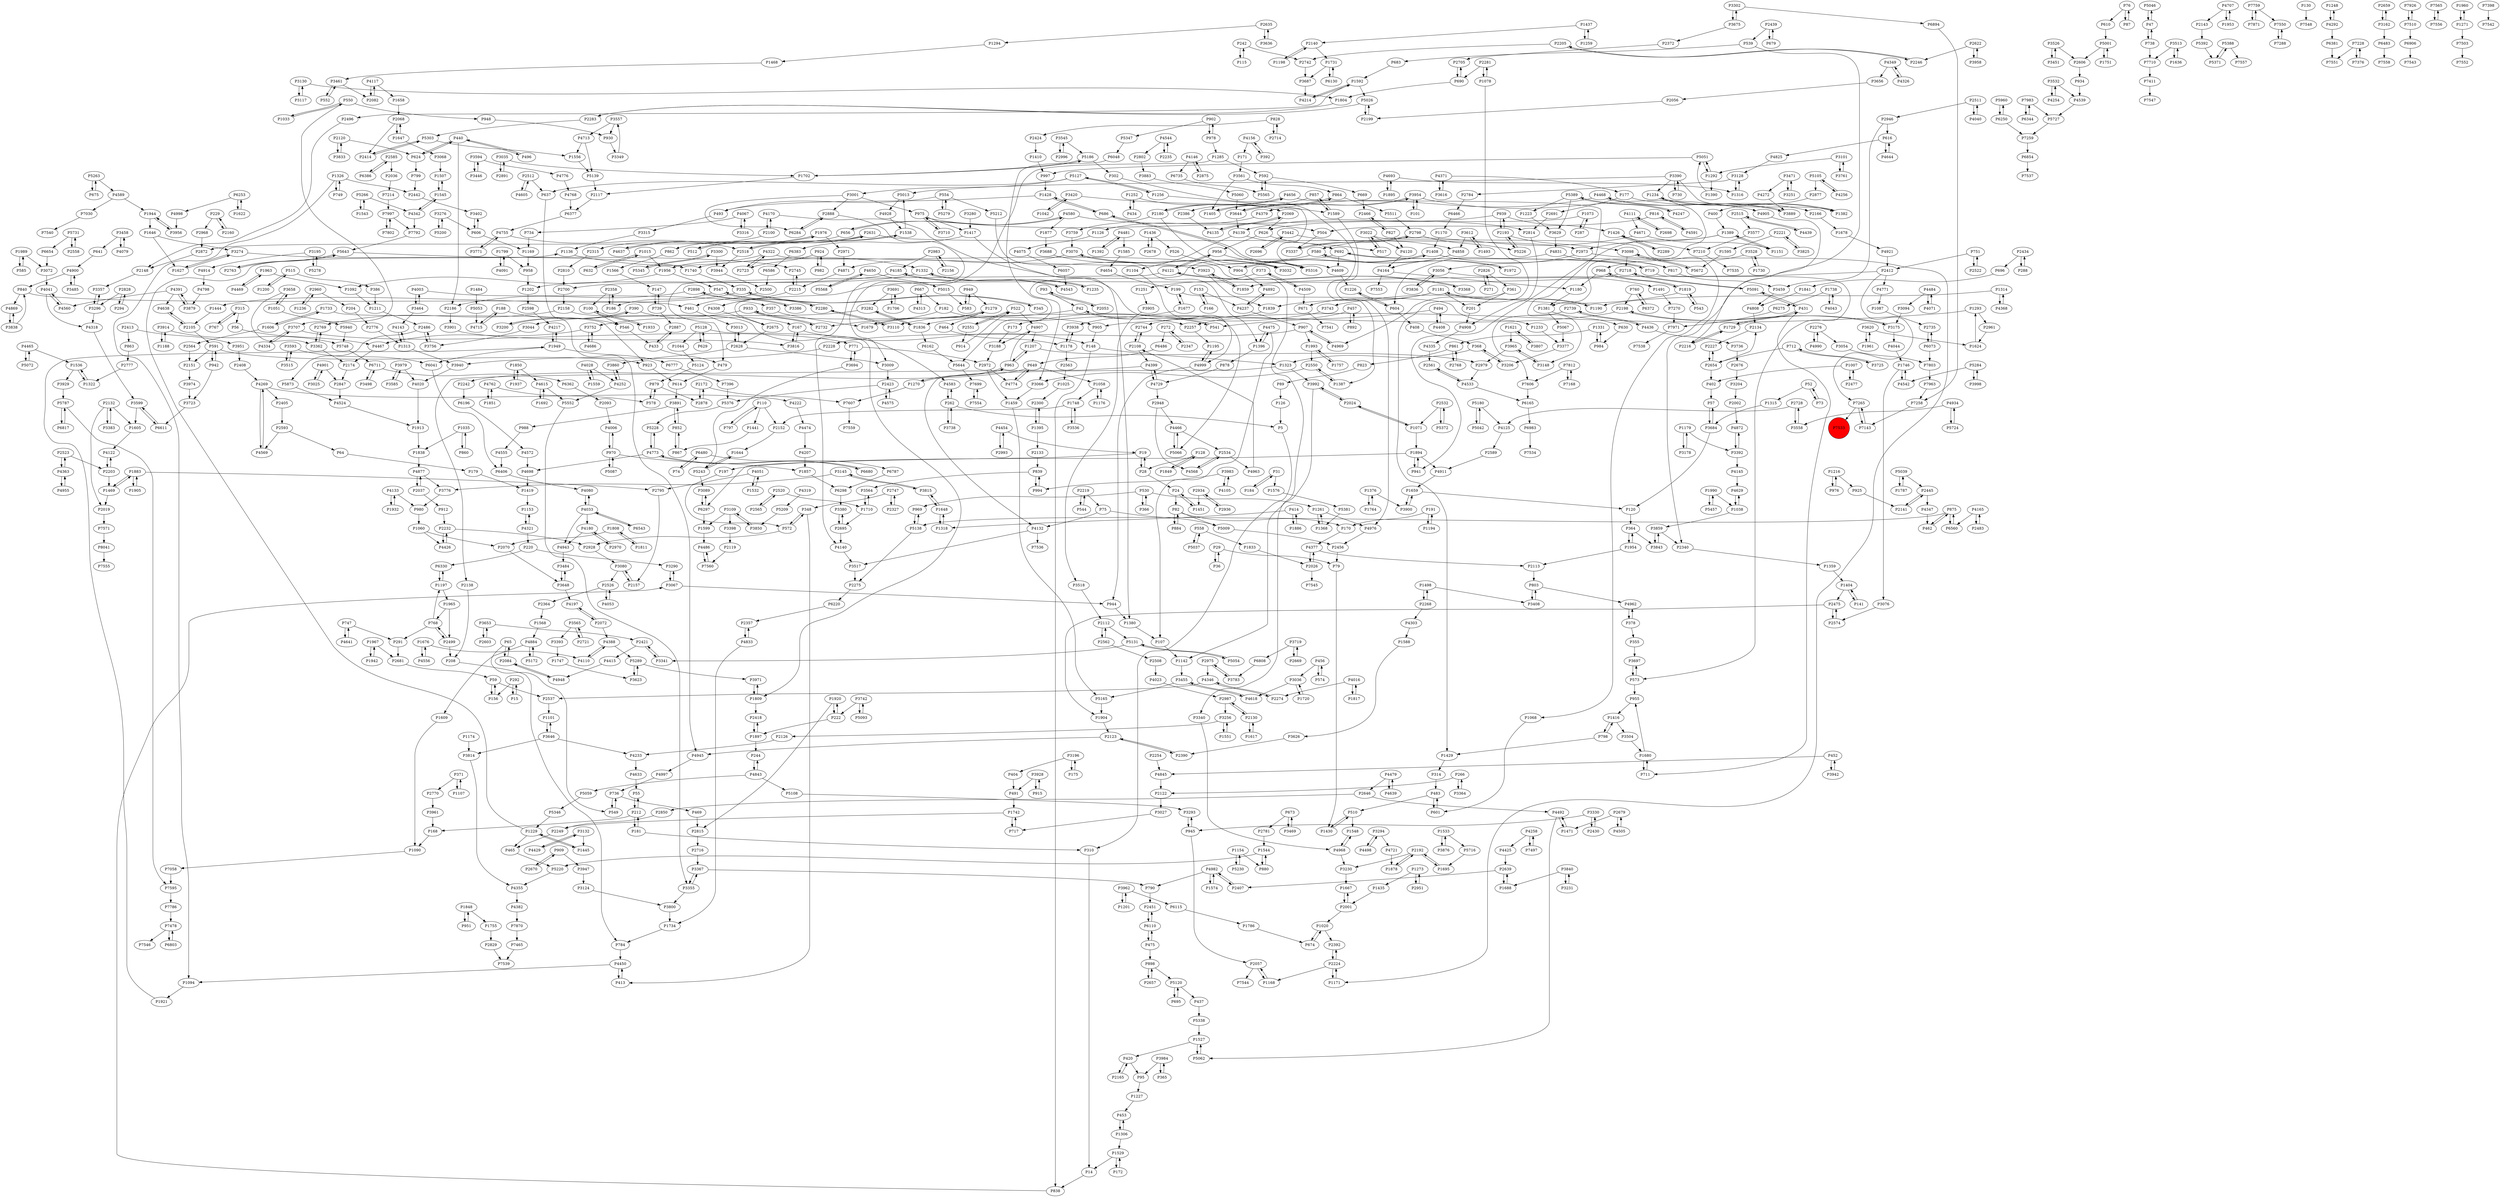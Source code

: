 digraph {
	P1428 -> P493
	P1498 -> P3408
	P19 -> P6297
	P2442 -> P3402
	P28 -> P19
	P4877 -> P2037
	P2072 -> P4197
	P2358 -> P100
	P4962 -> P378
	P3761 -> P3101
	P1007 -> P2477
	P3196 -> P404
	P4143 -> P1313
	P3850 -> P3109
	P3992 -> P2024
	P2961 -> P1624
	P1559 -> P4028
	P504 -> P3337
	P89 -> P126
	P4466 -> P5066
	P5568 -> P4650
	P1223 -> P3629
	P5960 -> P6250
	P1007 -> P402
	P839 -> P994
	P1376 -> P1764
	P2523 -> P2203
	P4033 -> P4180
	P4197 -> P2072
	P2002 -> P4872
	P1252 -> P434
	P14 -> P838
	P768 -> P1197
	P4020 -> P1913
	P1436 -> P526
	P1469 -> P2019
	P3974 -> P3723
	P6297 -> P1599
	P2728 -> P4125
	P3648 -> P4197
	P4140 -> P3517
	P2130 -> P2987
	P5062 -> P1527
	P736 -> P549
	P4544 -> P2802
	P4321 -> P220
	P4222 -> P4474
	P2108 -> P4399
	P5046 -> P47
	P3302 -> P3675
	P1322 -> P1536
	P2057 -> P1168
	P1894 -> P197
	P6115 -> P1786
	P335 -> P1444
	P2232 -> P2928
	P1993 -> P1757
	P3464 -> P4003
	P1731 -> P6130
	P2157 -> P3080
	P2280 -> P3110
	P420 -> P2165
	P2993 -> P4454
	P5087 -> P970
	P1404 -> P141
	P4831 -> P604
	P3577 -> P7210
	P4117 -> P1658
	P1897 -> P2418
	P898 -> P2657
	P6298 -> P3380
	P1877 -> P3688
	P2646 -> P2850
	P2412 -> P7265
	P827 -> P2466
	P2551 -> P914
	P2423 -> P5376
	P2888 -> P6284
	P3504 -> P1680
	P1416 -> P3504
	P1605 -> P4122
	P4755 -> P3771
	P3594 -> P3446
	P1841 -> P4808
	P1878 -> P2192
	P3274 -> P1627
	P4349 -> P4326
	P768 -> P2499
	P686 -> P5316
	P1710 -> P2695
	P1755 -> P2829
	P5131 -> P5054
	P4650 -> P5568
	P156 -> P59
	P2203 -> P4122
	P912 -> P2232
	P1273 -> P1435
	P4997 -> P736
	P2631 -> P2973
	P4637 -> P1976
	P4921 -> P2412
	P4237 -> P907
	P4347 -> P462
	P3942 -> P452
	P5388 -> P5371
	P7759 -> P7871
	P5787 -> P6817
	P4575 -> P2423
	P1622 -> P6253
	P1734 -> P784
	P2698 -> P4111
	P4505 -> P2679
	P1256 -> P4609
	P5716 -> P1695
	P220 -> P3290
	P4798 -> P3879
	P390 -> P167
	P2934 -> P1451
	P857 -> P2386
	P994 -> P839
	P592 -> P669
	P2224 -> P1171
	P1058 -> P1748
	P2565 -> P2520
	P2946 -> P3459
	P2268 -> P1498
	P2340 -> P1359
	P2280 -> P547
	P2598 -> P4217
	P3442 -> P4858
	P4474 -> P4207
	P1259 -> P1437
	P4943 -> P3484
	P272 -> P6486
	P4524 -> P1913
	P3742 -> P5093
	P6586 -> P2500
	P949 -> P1279
	P583 -> P949
	P3526 -> P3451
	P2445 -> P2141
	P1316 -> P3128
	P630 -> P984
	P3455 -> P5165
	P4363 -> P2523
	P604 -> P1226
	P5072 -> P4465
	P3688 -> P3923
	P4492 -> P1471
	P130 -> P7548
	P3390 -> P5013
	P3251 -> P3471
	P357 -> P1679
	P3101 -> P3761
	P1659 -> P3900
	P1748 -> P2152
	P3938 -> P1178
	P4773 -> P5228
	P573 -> P3697
	P541 -> P42
	P3022 -> P1068
	P2551 -> P522
	P4254 -> P3532
	P4170 -> P2100
	P3620 -> P1624
	P1234 -> P1382
	P6983 -> P7534
	P302 -> P1387
	P930 -> P3349
	P15 -> P292
	P3984 -> P365
	P3124 -> P3800
	P3836 -> P3056
	P371 -> P2770
	P2123 -> P2390
	P469 -> P2815
	P1417 -> P1380
	P5066 -> P4466
	P3393 -> P1747
	P3593 -> P3515
	P6611 -> P3599
	P1382 -> P1234
	P6220 -> P2357
	P5059 -> P5346
	P924 -> P982
	P5552 -> P3355
	P798 -> P1416
	P7478 -> P6803
	P1405 -> P864
	P522 -> P4907
	P771 -> P2972
	P1292 -> P1390
	P580 -> P1972
	P2424 -> P1410
	P288 -> P2434
	P712 -> P3725
	P390 -> P3200
	P1576 -> P5381
	P2249 -> P465
	P7214 -> P7997
	P1107 -> P371
	P291 -> P2681
	P4388 -> P4110
	P3001 -> P6284
	P1168 -> P2057
	P1617 -> P2130
	P4771 -> P1087
	P4755 -> P2518
	P2203 -> P1469
	P5392 -> P5371
	P2113 -> P803
	P1390 -> P5051
	P3044 -> P3756
	P110 -> P1441
	P1574 -> P4982
	P5105 -> P4256
	P3001 -> P2888
	P5015 -> P583
	P4335 -> P2561
	P1178 -> P2563
	P4185 -> P2700
	P82 -> P170
	P624 -> P440
	P924 -> P2723
	P2747 -> P348
	P7812 -> P7606
	P958 -> P1202
	P4572 -> P4698
	P2105 -> P591
	P4170 -> P5066
	P5727 -> P7259
	P366 -> P530
	P1533 -> P5716
	P2875 -> P4146
	P153 -> P166
	P4436 -> P2739
	P4346 -> P2537
	P3710 -> P975
	P1261 -> P1368
	P4945 -> P4997
	P1895 -> P4693
	P909 -> P2670
	P2654 -> P2227
	P3035 -> P2891
	P3098 -> P2718
	P695 -> P5120
	P673 -> P3469
	P4892 -> P4237
	P335 -> P345
	P7997 -> P7792
	P1234 -> P1381
	P1073 -> P287
	P3833 -> P2120
	P1667 -> P2001
	P3594 -> P4776
	P3471 -> P4272
	P616 -> P4825
	P79 -> P1430
	P5731 -> P2558
	P2215 -> P4308
	P5 -> P310
	P840 -> P4869
	P1154 -> P5230
	P2132 -> P2019
	P4774 -> P649
	P3771 -> P4755
	P3840 -> P3231
	P2718 -> P2675
	P4871 -> P2215
	P2216 -> P1729
	P197 -> P572
	P1990 -> P1038
	P2132 -> P3383
	P3256 -> P1551
	P573 -> P955
	P414 -> P1886
	P2972 -> P1459
	P4122 -> P2203
	P4146 -> P2875
	P1949 -> P6041
	P7997 -> P7802
	P95 -> P1227
	P690 -> P1804
	P1252 -> P2069
	P3859 -> P2340
	P6383 -> P6586
	P3965 -> P3148
	P4580 -> P1877
	P4391 -> P3879
	P3022 -> P517
	P2523 -> P4363
	P1949 -> P6777
	P2973 -> P3056
	P2439 -> P679
	P1170 -> P1408
	P1035 -> P860
	P3653 -> P2421
	P1248 -> P4292
	P2522 -> P751
	P4877 -> P3776
	P3725 -> P712
	P892 -> P457
	P1595 -> P5672
	P2558 -> P5731
	P1677 -> P199
	P3752 -> P4467
	P6330 -> P1197
	P1176 -> P1058
	P968 -> P1180
	P402 -> P57
	P3420 -> P1589
	P1545 -> P4342
	P5172 -> P4884
	P1226 -> P604
	P2659 -> P3162
	P314 -> P483
	P683 -> P1592
	P1408 -> P904
	P1368 -> P1261
	P1416 -> P798
	P4091 -> P1799
	P6480 -> P74
	P790 -> P2451
	P1313 -> P4143
	P3485 -> P4900
	P2744 -> P2108
	P1883 -> P1905
	P4165 -> P2483
	P3027 -> P717
	P526 -> P904
	P494 -> P4408
	P7396 -> P5376
	P1536 -> P1322
	P3743 -> P173
	P2205 -> P2742
	P5289 -> P3971
	P3838 -> P4869
	P4326 -> P4349
	P5200 -> P3276
	P970 -> P4006
	P546 -> P433
	P2174 -> P2847
	P878 -> P4729
	P2888 -> P4140
	P7983 -> P5727
	P692 -> P719
	P686 -> P1428
	P1624 -> P1293
	P948 -> P930
	P591 -> P942
	P4003 -> P357
	P6711 -> P3498
	P167 -> P3816
	P1313 -> P3940
	P2001 -> P1667
	P1538 -> P5013
	P1169 -> P958
	P4322 -> P1956
	P220 -> P6330
	P5565 -> P592
	P57 -> P3684
	P1408 -> P817
	P5165 -> P1904
	P1285 -> P3009
	P4468 -> P3889
	P2550 -> P3066
	P2716 -> P3367
	P3330 -> P945
	P1592 -> P5026
	P491 -> P1742
	P24 -> P1451
	P1799 -> P4091
	P5093 -> P3742
	P3561 -> P864
	P2414 -> P5303
	P4721 -> P1878
	P738 -> P7710
	P4023 -> P2987
	P5180 -> P4125
	P3807 -> P1621
	P1976 -> P4637
	P1648 -> P3815
	P4051 -> P2795
	P7288 -> P7550
	P2520 -> P1710
	P4121 -> P3368
	P4121 -> P956
	P3900 -> P1659
	P6480 -> P6787
	P2439 -> P539
	P547 -> P186
	P1331 -> P984
	P73 -> P52
	P5091 -> P431
	P3392 -> P4145
	P3128 -> P2784
	P4006 -> P970
	P408 -> P368
	P2407 -> P4982
	P6250 -> P5960
	P550 -> P3707
	P3196 -> P175
	P272 -> P2347
	P3623 -> P5289
	P852 -> P867
	P3280 -> P1417
	P1179 -> P3178
	P1273 -> P2951
	P1606 -> P1733
	P4075 -> P6057
	P7926 -> P7510
	P3009 -> P2423
	P3296 -> P3357
	P2037 -> P4877
	P182 -> P2732
	P2180 -> P3759
	P3446 -> P3594
	P1417 -> P6383
	P1035 -> P1838
	P558 -> P1833
	P4901 -> P3025
	P42 -> P541
	P6377 -> P4755
	P4346 -> P2274
	P1306 -> P453
	P2126 -> P4233
	P2001 -> P1020
	P3565 -> P3393
	P2140 -> P1731
	P624 -> P799
	P3646 -> P1101
	P6381 -> P7551
	P2829 -> P7539
	P1507 -> P1545
	P6560 -> P875
	P4439 -> P2515
	P2675 -> P2628
	P3364 -> P266
	P2165 -> P420
	P2315 -> P2810
	P262 -> P3738
	P1730 -> P3528
	P4469 -> P1963
	P1396 -> P878
	P2872 -> P2148
	P2562 -> P2508
	P6057 -> P4543
	P2357 -> P4833
	P861 -> P823
	P3368 -> P4121
	P4969 -> P907
	P7554 -> P7699
	P4467 -> P2174
	P6196 -> P4572
	P433 -> P479
	P2971 -> P4871
	P2728 -> P3558
	P1256 -> P5127
	P3905 -> P3518
	P816 -> P4591
	P368 -> P1323
	P5303 -> P1556
	P2585 -> P6386
	P2802 -> P3883
	P2696 -> P3442
	P6253 -> P1622
	P6680 -> P4773
	P2300 -> P1395
	P1702 -> P5186
	P355 -> P3697
	P1731 -> P3687
	P6344 -> P7983
	P1819 -> P3743
	P6165 -> P6983
	P7228 -> P7376
	P2327 -> P2747
	P939 -> P2193
	P242 -> P2742
	P816 -> P504
	P3117 -> P3130
	P5042 -> P5180
	P4776 -> P4768
	P1747 -> P3623
	P1848 -> P951
	P616 -> P4644
	P3067 -> P944
	P3282 -> P1836
	P2603 -> P3653
	P4105 -> P3983
	P2192 -> P3230
	P2654 -> P2134
	P2515 -> P3577
	P3954 -> P101
	P2973 -> P1171
	P5284 -> P4542
	P6372 -> P760
	P671 -> P7541
	P4825 -> P3128
	P4391 -> P4638
	P4999 -> P1195
	P4313 -> P667
	P3658 -> P3362
	P942 -> P591
	P1954 -> P364
	P2134 -> P2227
	P3719 -> P6808
	P2676 -> P3204
	P201 -> P4908
	P530 -> P366
	P5644 -> P7699
	P2512 -> P4605
	P1738 -> P4043
	P4481 -> P1392
	P292 -> P15
	P988 -> P4555
	P3461 -> P552
	P1092 -> P1211
	P6777 -> P7396
	P4968 -> P3230
	P1746 -> P4542
	P3646 -> P4233
	P799 -> P2442
	P1179 -> P3392
	P751 -> P2522
	P184 -> P31
	P128 -> P28
	P656 -> P862
	P3036 -> P1720
	P4533 -> P2561
	P1389 -> P1151
	P3056 -> P1491
	P3616 -> P4371
	P7871 -> P7759
	P4041 -> P4560
	P1692 -> P4615
	P1678 -> P4921
	P975 -> P2814
	P2705 -> P690
	P1894 -> P941
	P4833 -> P1734
	P1961 -> P3620
	P739 -> P147
	P42 -> P3110
	P1235 -> P1332
	P4583 -> P262
	P440 -> P496
	P4125 -> P2589
	P1437 -> P2140
	P951 -> P1848
	P554 -> P493
	P2423 -> P4575
	P6854 -> P7537
	P3951 -> P2408
	P719 -> P573
	P1044 -> P5124
	P4556 -> P1676
	P4120 -> P4164
	P3545 -> P2996
	P1658 -> P2068
	P465 -> P5220
	P1606 -> P2564
	P65 -> P549
	P3691 -> P1706
	P4773 -> P6680
	P7565 -> P7556
	P4033 -> P4943
	P1956 -> P1092
	P862 -> P1566
	P378 -> P4962
	P7465 -> P7539
	P461 -> P3013
	P968 -> P1819
	P4256 -> P5105
	P3947 -> P3124
	P5748 -> P6711
	P861 -> P2768
	P74 -> P6480
	P3094 -> P3175
	P923 -> P614
	P2563 -> P1025
	P1738 -> P6275
	P1956 -> P547
	P7812 -> P7168
	P4509 -> P373
	P4484 -> P4071
	P6250 -> P7259
	P2628 -> P3860
	P4693 -> P1316
	P2635 -> P3636
	P2224 -> P2392
	P4544 -> P2235
	P191 -> P1194
	P75 -> P5009
	P5209 -> P3850
	P5051 -> P997
	P1548 -> P4968
	P2631 -> P512
	P52 -> P73
	P3110 -> P2280
	P3684 -> P120
	P1786 -> P674
	P2798 -> P3337
	P1426 -> P2289
	P1920 -> P2815
	P3961 -> P168
	P1468 -> P3461
	P6803 -> P7478
	P1261 -> P4976
	P413 -> P4450
	P2975 -> P3783
	P3646 -> P3814
	P365 -> P3984
	P5511 -> P2798
	P2180 -> P4656
	P4342 -> P7792
	P3979 -> P3585
	P934 -> P4539
	P3175 -> P4044
	P2486 -> P5873
	P31 -> P184
	P452 -> P3942
	P734 -> P1169
	P4713 -> P1556
	P1498 -> P2268
	P4568 -> P2534
	P244 -> P4843
	P4319 -> P5209
	P2158 -> P4583
	P2593 -> P64
	P4934 -> P3558
	P2739 -> P4436
	P3891 -> P988
	P2776 -> P1313
	P1060 -> P4426
	P1435 -> P2001
	P2574 -> P2475
	P4269 -> P4222
	P4639 -> P4479
	P5091 -> P2718
	P515 -> P1200
	P5228 -> P4773
	P907 -> P4969
	P904 -> P4892
	P1171 -> P2224
	P2898 -> P3386
	P2140 -> P1198
	P2622 -> P3958
	P4591 -> P816
	P3274 -> P1740
	P1430 -> P510
	P4033 -> P4080
	P2193 -> P3098
	P315 -> P56
	P5105 -> P2877
	P7265 -> P7533
	P171 -> P3561
	P3983 -> P994
	P4858 -> P4164
	P186 -> P2358
	P3707 -> P4334
	P6162 -> P5644
	P1285 -> P592
	P5108 -> P3293
	P2593 -> P4569
	P2511 -> P2946
	P3054 -> P7803
	P610 -> P5001
	P2072 -> P4388
	P550 -> P948
	P5724 -> P4934
	P4609 -> P1226
	P2483 -> P4165
	P7759 -> P7550
	P1445 -> P1229
	P3109 -> P3850
	P2635 -> P1294
	P2589 -> P4911
	P2739 -> P7606
	P6466 -> P1170
	P1197 -> P1965
	P93 -> P42
	P1236 -> P2960
	P4067 -> P3316
	P3080 -> P2157
	P4258 -> P4425
	P550 -> P1033
	P4955 -> P4363
	P147 -> P739
	P1202 -> P2598
	P1679 -> P1279
	P1294 -> P1468
	P3752 -> P4686
	P4040 -> P2511
	P3032 -> P3070
	P3367 -> P3355
	P543 -> P1819
	P6654 -> P3072
	P2828 -> P294
	P2714 -> P828
	P7607 -> P7559
	P1729 -> P431
	P2654 -> P402
	P4165 -> P6560
	P4292 -> P1248
	P1180 -> P1381
	P7210 -> P7535
	P3451 -> P3526
	P7058 -> P7595
	P3694 -> P5243
	P2421 -> P3341
	P3940 -> P4020
	P1894 -> P4911
	P400 -> P1389
	P1020 -> P2392
	P1437 -> P1259
	P2691 -> P2814
	P3984 -> P95
	P100 -> P1933
	P5230 -> P1154
	P7478 -> P7546
	P2987 -> P2130
	P3914 -> P5748
	P7550 -> P7288
	P3815 -> P1648
	P2268 -> P4303
	P1292 -> P5051
	P4041 -> P4318
	P2386 -> P4135
	P7497 -> P4258
	P1469 -> P1883
	P2500 -> P461
	P7560 -> P4486
	P4539 -> P5727
	P626 -> P956
	P817 -> P3459
	P3653 -> P2603
	P2372 -> P2705
	P1989 -> P3072
	P2132 -> P1605
	P1326 -> P749
	P3089 -> P6297
	P4247 -> P5389
	P2105 -> P4638
	P4928 -> P1538
	P2024 -> P3992
	P6253 -> P4998
	P3195 -> P4914
	P3148 -> P3965
	P3066 -> P1459
	P2193 -> P939
	P2224 -> P1168
	P1648 -> P1318
	P3128 -> P1316
	P522 -> P2551
	P1451 -> P24
	P3067 -> P3290
	P76 -> P87
	P5124 -> P879
	P1126 -> P4075
	P4111 -> P2698
	P2019 -> P7571
	P2562 -> P2112
	P5026 -> P2283
	P3458 -> P4079
	P3290 -> P3067
	P2960 -> P1236
	P1293 -> P905
	P909 -> P3947
	P2198 -> P3175
	P2192 -> P1695
	P7556 -> P7565
	P1441 -> P867
	P315 -> P767
	P153 -> P4237
	P1104 -> P4999
	P978 -> P902
	P1181 -> P1190
	P3377 -> P3206
	P294 -> P2828
	P2405 -> P2593
	P2466 -> P827
	P2024 -> P1071
	P1033 -> P550
	P2228 -> P3940
	P3956 -> P1944
	P4905 -> P2216
	P3025 -> P4901
	P3962 -> P6115
	P2082 -> P4117
	P5212 -> P1396
	P2970 -> P4180
	P5051 -> P1292
	P1201 -> P3962
	P4028 -> P4252
	P110 -> P2152
	P2877 -> P400
	P1592 -> P2496
	P1323 -> P4132
	P945 -> P3293
	P7270 -> P7971
	P494 -> P541
	P76 -> P610
	P1592 -> P4214
	P3825 -> P2221
	P5120 -> P695
	P949 -> P583
	P898 -> P5120
	P6817 -> P5787
	P2781 -> P1544
	P3098 -> P5672
	P287 -> P1073
	P3859 -> P3843
	P2390 -> P2123
	P2768 -> P861
	P3518 -> P2112
	P2561 -> P4533
	P1585 -> P4654
	P222 -> P1897
	P3901 -> P3816
	P747 -> P291
	P1811 -> P1808
	P4907 -> P3188
	P3675 -> P2372
	P2100 -> P2315
	P2670 -> P909
	P2723 -> P4322
	P5389 -> P3629
	P2242 -> P6196
	P4269 -> P2405
	P614 -> P3891
	P5139 -> P2117
	P3068 -> P1507
	P749 -> P1326
	P6130 -> P1731
	P1270 -> P7607
	P2678 -> P1436
	P55 -> P212
	P592 -> P5565
	P970 -> P1857
	P3132 -> P1445
	P2515 -> P4439
	P1151 -> P1389
	P3296 -> P4318
	P262 -> P4583
	P1538 -> P2518
	P4111 -> P4671
	P2628 -> P3013
	P2068 -> P1647
	P803 -> P3408
	P404 -> P491
	P4569 -> P4269
	P47 -> P5046
	P1404 -> P2475
	P4901 -> P2847
	P120 -> P364
	P6711 -> P6362
	P4884 -> P5172
	P4982 -> P790
	P2695 -> P4140
	P606 -> P1169
	P378 -> P355
	P2960 -> P204
	P2518 -> P3944
	P1944 -> P3956
	P6041 -> P6406
	P212 -> P55
	P4843 -> P5108
	P4479 -> P4639
	P673 -> P2781
	P4003 -> P3464
	P2520 -> P2565
	P115 -> P242
	P2518 -> P1538
	P56 -> P4467
	P3315 -> P1136
	P7870 -> P7465
	P1543 -> P5266
	P166 -> P153
	P1967 -> P2681
	P1181 -> P1839
	P2639 -> P2407
	P3928 -> P915
	P4968 -> P1548
	P4156 -> P171
	P679 -> P2439
	P3390 -> P1382
	P674 -> P1020
	P2795 -> P2157
	P4233 -> P4633
	P2550 -> P1387
	P2979 -> P4533
	P2276 -> P4990
	P3599 -> P6611
	P310 -> P14
	P747 -> P4641
	P204 -> P2776
	P2186 -> P3901
	P1972 -> P580
	P717 -> P1742
	P1532 -> P4051
	P4146 -> P6735
	P969 -> P5138
	P2508 -> P4023
	P852 -> P3891
	P1989 -> P585
	P29 -> P36
	P4509 -> P671
	P5672 -> P3098
	P5940 -> P5748
	P4914 -> P4798
	P75 -> P4132
	P1190 -> P1181
	P5873 -> P4524
	P1211 -> P2486
	P4133 -> P1932
	P1921 -> P1949
	P2850 -> P2249
	P3188 -> P2972
	P1315 -> P3684
	P530 -> P969
	P2219 -> P544
	P667 -> P182
	P760 -> P2198
	P6110 -> P475
	P2108 -> P2744
	P902 -> P5347
	P3282 -> P3044
	P172 -> P1529
	P554 -> P5279
	P3195 -> P5278
	P4481 -> P1585
	P4408 -> P494
	P1646 -> P3274
	P7510 -> P6906
	P574 -> P456
	P5388 -> P7557
	P3691 -> P3282
	P4589 -> P7030
	P3838 -> P840
	P5371 -> P5388
	P840 -> P461
	P515 -> P386
	P2534 -> P4568
	P7411 -> P7547
	P4053 -> P2526
	P1804 -> P2283
	P266 -> P3364
	P1746 -> P3076
	P2534 -> P4963
	P6110 -> P2451
	P2084 -> P65
	P4729 -> P4399
	P52 -> P1315
	P5289 -> P3623
	P2130 -> P1617
	P364 -> P1954
	P2254 -> P4845
	P2763 -> P5643
	P2679 -> P4505
	P3362 -> P2769
	P3883 -> P5060
	P2056 -> P2199
	P5128 -> P1044
	P2227 -> P2654
	P440 -> P2186
	P7265 -> P7143
	P7786 -> P7478
	P3891 -> P852
	P3383 -> P2132
	P1937 -> P1850
	P199 -> P1677
	P1251 -> P3905
	P3564 -> P1710
	P875 -> P462
	P2221 -> P1595
	P4121 -> P479
	P1551 -> P3256
	P3022 -> P4120
	P1965 -> P768
	P1963 -> P4469
	P4656 -> P3148
	P5060 -> P3644
	P414 -> P1318
	P1153 -> P4321
	P483 -> P601
	P3517 -> P2275
	P4117 -> P2082
	P3302 -> P6894
	P2123 -> P4945
	P4845 -> P2122
	P126 -> P5
	P1174 -> P3814
	P2120 -> P624
	P364 -> P3843
	P2198 -> P1836
	P1020 -> P674
	P5243 -> P1644
	P914 -> P522
	P547 -> P2280
	P4436 -> P3736
	P179 -> P1419
	P984 -> P1331
	P864 -> P5511
	P1960 -> P1271
	P4214 -> P1592
	P1227 -> P453
	P1071 -> P1894
	P1216 -> P925
	P7030 -> P7540
	P4650 -> P5015
	P915 -> P3928
	P2026 -> P4377
	P907 -> P1993
	P580 -> P1740
	P59 -> P2537
	P860 -> P1035
	P4016 -> P2274
	P5026 -> P2199
	P784 -> P4450
	P1904 -> P2123
	P7258 -> P7143
	P496 -> P440
	P1306 -> P1529
	P1544 -> P880
	P649 -> P2242
	P5303 -> P2414
	P975 -> P1417
	P7699 -> P7554
	P3341 -> P2421
	P823 -> P89
	P3013 -> P2628
	P4644 -> P616
	P4132 -> P7536
	P101 -> P3954
	P5278 -> P3195
	P453 -> P1306
	P1154 -> P880
	P1396 -> P4475
	P7971 -> P7538
	P2274 -> P4346
	P2445 -> P4347
	P3162 -> P2659
	P857 -> P1589
	P2975 -> P4346
	P3889 -> P4468
	P2769 -> P3362
	P3357 -> P3296
	P4139 -> P692
	P1527 -> P5062
	P4145 -> P4629
	P2057 -> P7544
	P3109 -> P3398
	P4638 -> P2105
	P82 -> P884
	P1419 -> P1153
	P1740 -> P335
	P6048 -> P5644
	P2486 -> P3756
	P5372 -> P2532
	P3929 -> P5787
	P1849 -> P128
	P2364 -> P1568
	P2408 -> P4269
	P4454 -> P2993
	P6894 -> P7258
	P3528 -> P1730
	P2122 -> P3027
	P649 -> P1058
	P3515 -> P3593
	P879 -> P2878
	P4831 -> P817
	P5316 -> P686
	P4693 -> P1895
	P1676 -> P4110
	P4963 -> P2108
	P3355 -> P3367
	P3558 -> P2728
	P4371 -> P177
	P1609 -> P1090
	P768 -> P291
	P4164 -> P7553
	P1195 -> P4999
	P1527 -> P420
	P902 -> P978
	P1090 -> P7058
	P2412 -> P1859
	P1680 -> P955
	P2156 -> P2983
	P1932 -> P4133
	P667 -> P4313
	P1025 -> P2300
	P3256 -> P2126
	P4080 -> P4033
	P6735 -> P5565
	P3719 -> P2669
	P1636 -> P3513
	P1178 -> P3938
	P5186 -> P302
	P3200 -> P390
	P5787 -> P7595
	P4399 -> P2138
	P2810 -> P2700
	P1886 -> P414
	P456 -> P574
	P3536 -> P1748
	P3330 -> P2430
	P1566 -> P147
	P6386 -> P2585
	P440 -> P624
	P1293 -> P2961
	P7376 -> P7228
	P730 -> P3390
	P1136 -> P1332
	P963 -> P4907
	P7228 -> P7551
	P177 -> P2166
	P3612 -> P1493
	P475 -> P898
	P692 -> P4609
	P5389 -> P1223
	P1078 -> P1429
	P956 -> P5316
	P4133 -> P980
	P4342 -> P1545
	P4318 -> P3599
	P3684 -> P57
	P6483 -> P7558
	P371 -> P1107
	P4990 -> P2276
	P1436 -> P2678
	P4872 -> P3392
	P4207 -> P1857
	P6297 -> P3089
	P2215 -> P2745
	P348 -> P572
	P2826 -> P361
	P3076 -> P2574
	P1207 -> P963
	P7606 -> P6165
	P879 -> P578
	P475 -> P6110
	P2631 -> P2872
	P578 -> P879
	P2814 -> P4908
	P939 -> P4139
	P2695 -> P3380
	P3498 -> P6711
	P1954 -> P2113
	P3944 -> P2500
	P457 -> P892
	P4322 -> P3340
	P2646 -> P4492
	P4272 -> P3889
	P6073 -> P7803
	P3928 -> P491
	P1395 -> P2133
	P4686 -> P3752
	P760 -> P6372
	P1060 -> P2070
	P457 -> P2257
	P6073 -> P2735
	P2100 -> P4170
	P3145 -> P3776
	P1742 -> P717
	P1051 -> P5940
	P348 -> P413
	P1318 -> P1648
	P1229 -> P1445
	P2669 -> P3719
	P1729 -> P2216
	P188 -> P546
	P4258 -> P7497
	P3080 -> P2526
	P4454 -> P19
	P1799 -> P958
	P4164 -> P1180
	P3971 -> P1809
	P1710 -> P3564
	P3392 -> P4872
	P3362 -> P2174
	P1993 -> P2550
	P1038 -> P4629
	P2281 -> P1078
	P5131 -> P3341
	P2983 -> P4185
	P6543 -> P4033
	P29 -> P79
	P1556 -> P5139
	P1381 -> P630
	P3204 -> P2002
	P3035 -> P1702
	P3230 -> P1667
	P5279 -> P554
	P1599 -> P4486
	P1279 -> P464
	P188 -> P4715
	P1787 -> P5039
	P191 -> P170
	P4349 -> P3656
	P2148 -> P3357
	P5138 -> P2275
	P1859 -> P3923
	P933 -> P2732
	P1491 -> P7270
	P4900 -> P840
	P4998 -> P3956
	P2887 -> P433
	P1326 -> P1094
	P1094 -> P1921
	P530 -> P1261
	P1429 -> P314
	P373 -> P1251
	P3557 -> P4713
	P554 -> P5212
	P2392 -> P2224
	P6406 -> P4080
	P4533 -> P6165
	P2742 -> P3687
	P4589 -> P1944
	P5053 -> P4715
	P945 -> P2057
	P4382 -> P7870
	P1942 -> P1967
	P2777 -> P1322
	P1695 -> P2192
	P3109 -> P1599
	P4016 -> P1817
	P4629 -> P1038
	P1809 -> P2418
	P2951 -> P1273
	P3294 -> P4721
	P199 -> P1233
	P5338 -> P1527
	P2496 -> P2148
	P2151 -> P3974
	P2537 -> P1101
	P944 -> P1380
	P59 -> P156
	P978 -> P1285
	P1197 -> P6330
	P3675 -> P3302
	P3636 -> P2635
	P4071 -> P4484
	P2221 -> P3825
	P7143 -> P7265
	P3459 -> P4808
	P2084 -> P4948
	P4707 -> P2143
	P3658 -> P1051
	P3471 -> P3251
	P2117 -> P6377
	P3300 -> P5345
	P2948 -> P4466
	P361 -> P201
	P2180 -> P3032
	P544 -> P2219
	P3742 -> P222
	P4907 -> P1207
	P5263 -> P4589
	P1194 -> P191
	P1589 -> P4976
	P1426 -> P7210
	P3694 -> P771
	P3561 -> P1405
	P3072 -> P4041
	P1216 -> P976
	P464 -> P1178
	P2138 -> P208
	P2983 -> P2156
	P19 -> P28
	P4948 -> P2084
	P2972 -> P4774
	P2499 -> P208
	P433 -> P2887
	P6275 -> P7971
	P6808 -> P3783
	P170 -> P4377
	P7802 -> P7997
	P3402 -> P606
	P2679 -> P1471
	P1808 -> P2070
	P7571 -> P8041
	P1380 -> P107
	P1976 -> P2971
	P3276 -> P606
	P690 -> P2705
	P4808 -> P2134
	P1271 -> P1960
	P4466 -> P2534
	P1545 -> P1507
	P1314 -> P4368
	P1323 -> P3992
	P1270 -> P963
	P4671 -> P1151
	P373 -> P4509
	P2430 -> P3330
	P5263 -> P675
	P2112 -> P2562
	P1392 -> P4481
	P2732 -> P933
	P2421 -> P4415
	P2526 -> P2364
	P3380 -> P2695
	P4560 -> P4041
	P1819 -> P543
	P1588 -> P3626
	P173 -> P3188
	P1071 -> P2024
	P2564 -> P2151
	P3876 -> P1533
	P7710 -> P7411
	P3629 -> P4831
	P483 -> P510
	P4843 -> P5059
	P4180 -> P2970
	P7963 -> P7258
	P2934 -> P2936
	P7792 -> P5643
	P479 -> P614
	P3355 -> P3800
	P3484 -> P3648
	P803 -> P4962
	P345 -> P335
	P2347 -> P272
	P2275 -> P6220
	P3626 -> P2390
	P4450 -> P1094
	P626 -> P517
	P1990 -> P5457
	P1702 -> P2117
	P4363 -> P4955
	P980 -> P1060
	P5643 -> P2763
	P3455 -> P4618
	P976 -> P1216
	P4051 -> P1532
	P2987 -> P3256
	P2770 -> P3961
	P3759 -> P3070
	P637 -> P4945
	P4618 -> P3455
	P431 -> P5091
	P517 -> P3022
	P572 -> P2928
	P1389 -> P941
	P2585 -> P2036
	P1038 -> P3859
	P2160 -> P229
	P1389 -> P2973
	P738 -> P47
	P3656 -> P2056
	P2257 -> P1195
	P4656 -> P2180
	P1078 -> P2281
	P875 -> P5138
	P2606 -> P934
	P1529 -> P14
	P4475 -> P1396
	P5243 -> P3089
	P1621 -> P3807
	P222 -> P1920
	P3316 -> P4067
	P3840 -> P1688
	P93 -> P2053
	P3843 -> P3859
	P2143 -> P5392
	P632 -> P1015
	P456 -> P3036
	P181 -> P310
	P3860 -> P4252
	P4615 -> P5552
	P591 -> P923
	P2036 -> P7214
	P2451 -> P6110
	P3294 -> P4498
	P1850 -> P4615
	P2037 -> P912
	P982 -> P924
	P5127 -> P637
	P4654 -> P199
	P31 -> P1576
	P3958 -> P2622
	P4033 -> P6543
	P3783 -> P2975
	P907 -> P2228
	P181 -> P212
	P167 -> P148
	P3442 -> P2696
	P4426 -> P2232
	P828 -> P2424
	P2828 -> P3296
	P3532 -> P4539
	P242 -> P115
	P4399 -> P4729
	P2141 -> P2445
	P2747 -> P2327
	P1676 -> P4556
	P3814 -> P4355
	P177 -> P2691
	P4492 -> P5062
	P4773 -> P4698
	P2700 -> P2158
	P3979 -> P4020
	P4999 -> P944
	P5128 -> P1809
	P2418 -> P1897
	P3162 -> P6483
	P905 -> P148
	P4377 -> P2113
	P5376 -> P5228
	P3206 -> P368
	P2477 -> P1007
	P970 -> P5087
	P1647 -> P3068
	P601 -> P483
	P5039 -> P1787
	P493 -> P3315
	P5643 -> P2745
	P558 -> P5037
	P4237 -> P4892
	P2928 -> P3080
	P1200 -> P515
	P7259 -> P6854
	P1410 -> P997
	P2070 -> P3648
	P4371 -> P3616
	P2219 -> P75
	P3776 -> P980
	P712 -> P2654
	P229 -> P2968
	P3276 -> P5200
	P110 -> P797
	P2681 -> P59
	P3620 -> P1961
	P827 -> P4120
	P696 -> P1841
	P3526 -> P2606
	P5266 -> P1543
	P3914 -> P1188
	P4217 -> P1949
	P1493 -> P3612
	P5120 -> P437
	P431 -> P1729
	P1897 -> P244
	P2499 -> P768
	P2532 -> P5372
	P128 -> P1849
	P262 -> P5
	P1706 -> P3691
	P1188 -> P3914
	P7398 -> P7542
	P875 -> P6560
	P6787 -> P6298
	P6362 -> P2093
	P3723 -> P6611
	P2456 -> P79
	P3644 -> P3954
	P3738 -> P262
	P1808 -> P1811
	P1742 -> P2249
	P6284 -> P2888
	P2511 -> P4040
	P3923 -> P1859
	P5037 -> P558
	P863 -> P2777
	P955 -> P1416
	P736 -> P469
	P168 -> P1090
	P798 -> P1429
	P5180 -> P5042
	P4269 -> P4569
	P4475 -> P107
	P975 -> P3710
	P5001 -> P2606
	P2968 -> P2872
	P1883 -> P1469
	P3130 -> P3117
	P1042 -> P3420
	P3557 -> P930
	P4465 -> P1536
	P3056 -> P3836
	P437 -> P5338
	P1644 -> P5243
	P5039 -> P2445
	P5226 -> P2193
	P1764 -> P1376
	P4908 -> P4335
	P4641 -> P747
	P3398 -> P2119
	P2276 -> P3054
	P2826 -> P271
	P3337 -> P2798
	P1331 -> P861
	P4833 -> P2357
	P8041 -> P7555
	P3458 -> P641
	P1332 -> P1235
	P5266 -> P4342
	P148 -> P838
	P2878 -> P2172
	P4079 -> P3458
	P36 -> P29
	P3593 -> P6041
	P1836 -> P3282
	P3998 -> P5284
	P1905 -> P1883
	P1181 -> P201
	P1568 -> P4884
	P939 -> P1426
	P767 -> P315
	P1051 -> P3658
	P1944 -> P1646
	P884 -> P82
	P2948 -> P4568
	P1381 -> P5067
	P3464 -> P4143
	P3175 -> P2198
	P4498 -> P3294
	P3962 -> P1201
	P1933 -> P100
	P3800 -> P1734
	P1733 -> P923
	P2205 -> P2246
	P5067 -> P3377
	P3420 -> P1042
	P4715 -> P188
	P2412 -> P4771
	P549 -> P736
	P4843 -> P244
	P3697 -> P573
	P1953 -> P4707
	P2069 -> P626
	P2946 -> P616
	P4377 -> P2026
	P87 -> P76
	P649 -> P4774
	P2622 -> P2246
	P4043 -> P1738
	P4388 -> P5289
	P1627 -> P3274
	P3585 -> P3979
	P1332 -> P1202
	P1326 -> P2442
	P1207 -> P2979
	P2898 -> P2186
	P5284 -> P3998
	P2192 -> P1878
	P669 -> P2466
	P271 -> P2826
	P1688 -> P2639
	P4110 -> P4388
	P2120 -> P3833
	P1817 -> P4016
	P1428 -> P686
	P7595 -> P7786
	P867 -> P852
	P3036 -> P4618
	P2026 -> P7545
	P7983 -> P6344
	P4185 -> P4543
	P4605 -> P2512
	P1733 -> P1606
	P2413 -> P3951
	P1659 -> P120
	P3293 -> P945
	P229 -> P2160
	P1965 -> P2499
	P4139 -> P1104
	P2936 -> P2934
	P4391 -> P4560
	P1087 -> P2735
	P4303 -> P1588
	P2358 -> P186
	P452 -> P4845
	P4028 -> P1559
	P797 -> P110
	P880 -> P1544
	P3992 -> P1142
	P1589 -> P857
	P3599 -> P1605
	P3532 -> P4254
	P3612 -> P4858
	P771 -> P3694
	P1833 -> P2026
	P392 -> P4156
	P2246 -> P2205
	P4135 -> P2069
	P1529 -> P172
	P1484 -> P5053
	P1459 -> P5165
	P1536 -> P3929
	P462 -> P875
	P839 -> P3564
	P6486 -> P649
	P1819 -> P968
	P1920 -> P222
	P4252 -> P5552
	P4869 -> P3838
	P3132 -> P4429
	P3965 -> P2979
	P3386 -> P2898
	P2532 -> P1071
	P552 -> P3461
	P512 -> P2631
	P1751 -> P5001
	P3816 -> P167
	P997 -> P1428
	P2172 -> P7607
	P5127 -> P3001
	P107 -> P1142
	P2283 -> P5303
	P420 -> P95
	P572 -> P348
	P3954 -> P3644
	P1142 -> P3455
	P7803 -> P7963
	P3513 -> P1636
	P3367 -> P790
	P82 -> P5009
	P208 -> P784
	P4543 -> P4185
	P2289 -> P1426
	P3001 -> P975
	P3736 -> P2676
	P2526 -> P4053
	P3408 -> P803
	P3390 -> P730
	P1058 -> P1176
	P1314 -> P1190
	P3340 -> P4968
	P4934 -> P5724
	P3879 -> P4391
	P838 -> P3067
	P292 -> P156
	P4707 -> P1953
	P2172 -> P2878
	P963 -> P1207
	P4429 -> P3132
	P1851 -> P4762
	P4180 -> P4943
	P5347 -> P6048
	P4132 -> P3517
	P1757 -> P1993
	P5220 -> P4355
	P2199 -> P5026
	P3469 -> P673
	P4292 -> P6381
	P4713 -> P5139
	P4479 -> P2646
	P5346 -> P1229
	P510 -> P1548
	P100 -> P546
	P4334 -> P3707
	P1838 -> P4877
	P386 -> P1211
	P4976 -> P2456
	P3545 -> P5186
	P65 -> P2084
	P2434 -> P696
	P1857 -> P6298
	P2053 -> P93
	P4633 -> P55
	P4542 -> P1746
	P4415 -> P4948
	P434 -> P1252
	P5013 -> P4928
	P1836 -> P6162
	P3145 -> P3815
	P5127 -> P1256
	P1068 -> P601
	P3687 -> P4214
	P864 -> P1405
	P28 -> P24
	P148 -> P1323
	P1101 -> P3646
	P4911 -> P1659
	P3101 -> P1292
	P5389 -> P4247
	P4762 -> P1851
	P4982 -> P1574
	P3565 -> P2721
	P7503 -> P7552
	P2718 -> P5091
	P3648 -> P3484
	P2996 -> P3545
	P4762 -> P578
	P606 -> P3402
	P4580 -> P656
	P2475 -> P2574
	P2413 -> P863
	P629 -> P5128
	P4468 -> P4379
	P1015 -> P1956
	P4698 -> P1419
	P3815 -> P3145
	P3954 -> P4905
	P1748 -> P3536
	P1949 -> P4217
	P1677 -> P3938
	P5381 -> P1368
	P4484 -> P3094
	P3528 -> P968
	P2639 -> P1688
	P3178 -> P1179
	P4729 -> P2948
	P361 -> P4969
	P7510 -> P7926
	P1198 -> P2140
	P2166 -> P1678
	P4982 -> P2407
	P4580 -> P504
	P1680 -> P711
	P1621 -> P3965
	P2798 -> P5226
	P3923 -> P1839
	P5186 -> P1702
	P4768 -> P6377
	P3513 -> P7710
	P4450 -> P413
	P5457 -> P1990
	P3130 -> P1804
	P2158 -> P2769
	P1181 -> P671
	P1387 -> P2550
	P3707 -> P771
	P1395 -> P2300
	P4465 -> P5072
	P4322 -> P2723
	P3983 -> P4105
	P656 -> P4580
	P751 -> P2412
	P4156 -> P392
	P1646 -> P1627
	P510 -> P1430
	P1229 -> P1136
	P942 -> P3723
	P4379 -> P1126
	P4252 -> P3860
	P2847 -> P4524
	P1359 -> P1404
	P1271 -> P7503
	P3756 -> P2486
	P6906 -> P7543
	P692 -> P3066
	P4368 -> P1314
	P1533 -> P3876
	P4900 -> P3485
	P2891 -> P3035
	P1883 -> P2795
	P1015 -> P632
	P212 -> P181
	P4615 -> P1692
	P2068 -> P2414
	P175 -> P3196
	P3644 -> P4139
	P2232 -> P4426
	P539 -> P683
	P2069 -> P4135
	P431 -> P711
	P1233 -> P3377
	P675 -> P5263
	P266 -> P2122
	P3349 -> P3557
	P5001 -> P1751
	P4067 -> P734
	P963 -> P1270
	P2721 -> P3565
	P2657 -> P898
	P2475 -> P1904
	P3461 -> P2082
	P5009 -> P2456
	P4425 -> P2639
	P1279 -> P1679
	P4555 -> P6406
	P182 -> P2257
	P2193 -> P5226
	P2784 -> P6466
	P739 -> P2887
	P4671 -> P580
	P2112 -> P5131
	P2093 -> P4006
	P1647 -> P2068
	P64 -> P179
	P1848 -> P1755
	P3070 -> P3032
	P3231 -> P3840
	P24 -> P82
	P1720 -> P3036
	P2281 -> P690
	P2815 -> P2716
	P1839 -> P2744
	P1471 -> P4492
	P2119 -> P7560
	P3390 -> P1234
	P4321 -> P1153
	P7168 -> P7812
	P1963 -> P1092
	P1544 -> P5220
	P47 -> P738
	P4044 -> P1746
	P719 -> P692
	P5128 -> P629
	P2434 -> P288
	P4355 -> P4382
	P2735 -> P6073
	P925 -> P2141
	P828 -> P2714
	P2235 -> P4544
	P2152 -> P1644
	P2745 -> P2215
	P2512 -> P637
	P1229 -> P465
	P591 -> P2151
	P1850 -> P1937
	P3070 -> P4871
	P212 -> P168
	P5138 -> P969
	P933 -> P3752
	P4884 -> P1609
	P5054 -> P5131
	P956 -> P4121
	P711 -> P1680
	P2133 -> P839
	P604 -> P408
	P5345 -> P3300
	P1444 -> P2105
	P368 -> P3206
	P1809 -> P3971
	P641 -> P4900
	P585 -> P1989
	P1376 -> P3900
	P5731 -> P6654
	P933 -> P905
	P1967 -> P1942
	P941 -> P1894
	P1073 -> P626
	P539 -> P2340
	P4486 -> P7560
	P2628 -> P3009
	P4308 -> P2675
	P3300 -> P3944
	P1913 -> P1838
	P904 -> P1408
	P141 -> P1404
	P7533 [shape=circle]
	P7533 [style=filled]
	P7533 [fillcolor=red]
}